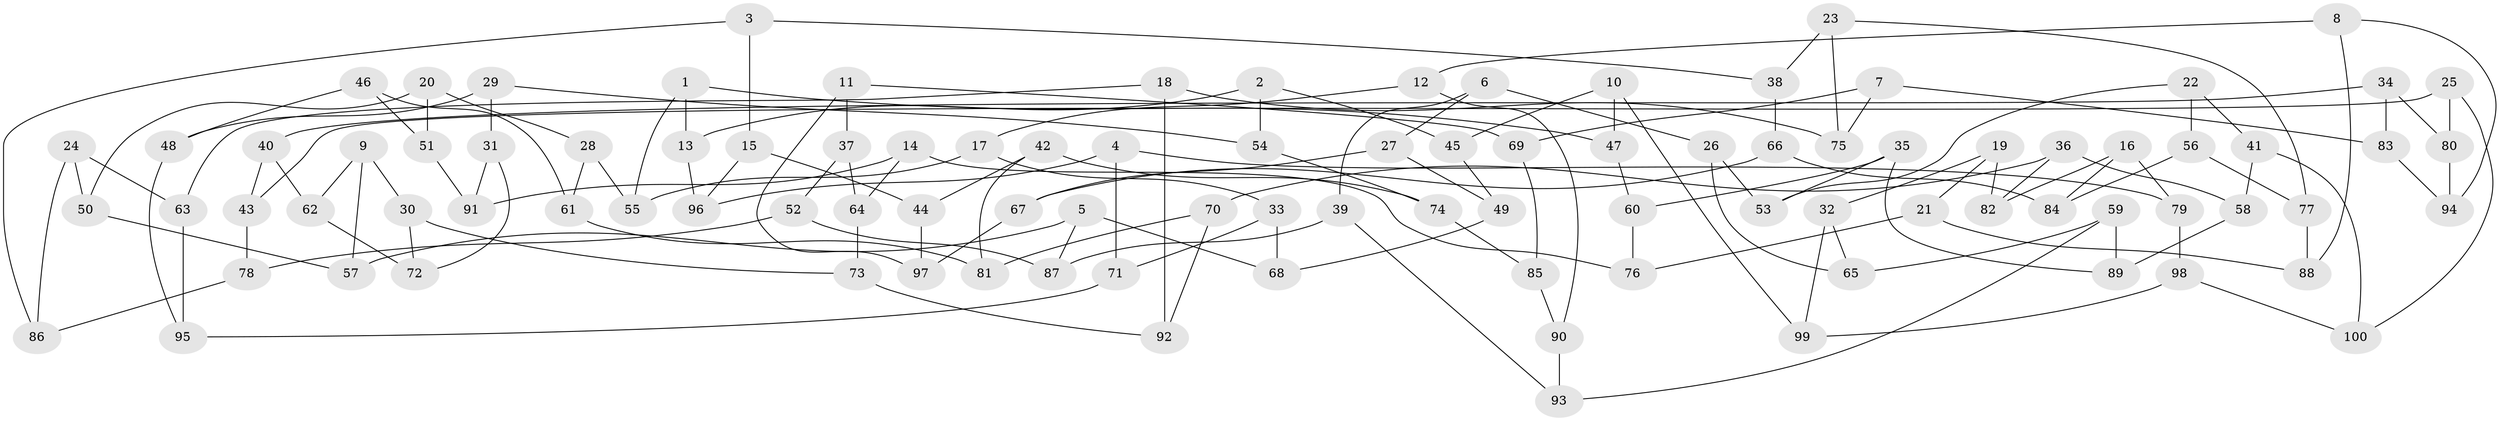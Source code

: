 // Generated by graph-tools (version 1.1) at 2025/11/02/21/25 10:11:15]
// undirected, 100 vertices, 150 edges
graph export_dot {
graph [start="1"]
  node [color=gray90,style=filled];
  1;
  2;
  3;
  4;
  5;
  6;
  7;
  8;
  9;
  10;
  11;
  12;
  13;
  14;
  15;
  16;
  17;
  18;
  19;
  20;
  21;
  22;
  23;
  24;
  25;
  26;
  27;
  28;
  29;
  30;
  31;
  32;
  33;
  34;
  35;
  36;
  37;
  38;
  39;
  40;
  41;
  42;
  43;
  44;
  45;
  46;
  47;
  48;
  49;
  50;
  51;
  52;
  53;
  54;
  55;
  56;
  57;
  58;
  59;
  60;
  61;
  62;
  63;
  64;
  65;
  66;
  67;
  68;
  69;
  70;
  71;
  72;
  73;
  74;
  75;
  76;
  77;
  78;
  79;
  80;
  81;
  82;
  83;
  84;
  85;
  86;
  87;
  88;
  89;
  90;
  91;
  92;
  93;
  94;
  95;
  96;
  97;
  98;
  99;
  100;
  1 -- 13;
  1 -- 47;
  1 -- 55;
  2 -- 13;
  2 -- 45;
  2 -- 54;
  3 -- 38;
  3 -- 86;
  3 -- 15;
  4 -- 79;
  4 -- 96;
  4 -- 71;
  5 -- 68;
  5 -- 57;
  5 -- 87;
  6 -- 27;
  6 -- 26;
  6 -- 39;
  7 -- 83;
  7 -- 69;
  7 -- 75;
  8 -- 94;
  8 -- 88;
  8 -- 12;
  9 -- 62;
  9 -- 30;
  9 -- 57;
  10 -- 45;
  10 -- 47;
  10 -- 99;
  11 -- 97;
  11 -- 37;
  11 -- 69;
  12 -- 17;
  12 -- 90;
  13 -- 96;
  14 -- 76;
  14 -- 64;
  14 -- 91;
  15 -- 96;
  15 -- 44;
  16 -- 84;
  16 -- 79;
  16 -- 82;
  17 -- 33;
  17 -- 55;
  18 -- 75;
  18 -- 92;
  18 -- 63;
  19 -- 21;
  19 -- 32;
  19 -- 82;
  20 -- 51;
  20 -- 50;
  20 -- 28;
  21 -- 76;
  21 -- 88;
  22 -- 56;
  22 -- 53;
  22 -- 41;
  23 -- 77;
  23 -- 38;
  23 -- 75;
  24 -- 86;
  24 -- 50;
  24 -- 63;
  25 -- 80;
  25 -- 100;
  25 -- 43;
  26 -- 53;
  26 -- 65;
  27 -- 67;
  27 -- 49;
  28 -- 55;
  28 -- 61;
  29 -- 31;
  29 -- 48;
  29 -- 54;
  30 -- 73;
  30 -- 72;
  31 -- 72;
  31 -- 91;
  32 -- 65;
  32 -- 99;
  33 -- 68;
  33 -- 71;
  34 -- 83;
  34 -- 80;
  34 -- 40;
  35 -- 53;
  35 -- 89;
  35 -- 60;
  36 -- 70;
  36 -- 82;
  36 -- 58;
  37 -- 64;
  37 -- 52;
  38 -- 66;
  39 -- 87;
  39 -- 93;
  40 -- 43;
  40 -- 62;
  41 -- 100;
  41 -- 58;
  42 -- 81;
  42 -- 74;
  42 -- 44;
  43 -- 78;
  44 -- 97;
  45 -- 49;
  46 -- 51;
  46 -- 48;
  46 -- 61;
  47 -- 60;
  48 -- 95;
  49 -- 68;
  50 -- 57;
  51 -- 91;
  52 -- 87;
  52 -- 78;
  54 -- 74;
  56 -- 84;
  56 -- 77;
  58 -- 89;
  59 -- 65;
  59 -- 93;
  59 -- 89;
  60 -- 76;
  61 -- 81;
  62 -- 72;
  63 -- 95;
  64 -- 73;
  66 -- 67;
  66 -- 84;
  67 -- 97;
  69 -- 85;
  70 -- 81;
  70 -- 92;
  71 -- 95;
  73 -- 92;
  74 -- 85;
  77 -- 88;
  78 -- 86;
  79 -- 98;
  80 -- 94;
  83 -- 94;
  85 -- 90;
  90 -- 93;
  98 -- 99;
  98 -- 100;
}
